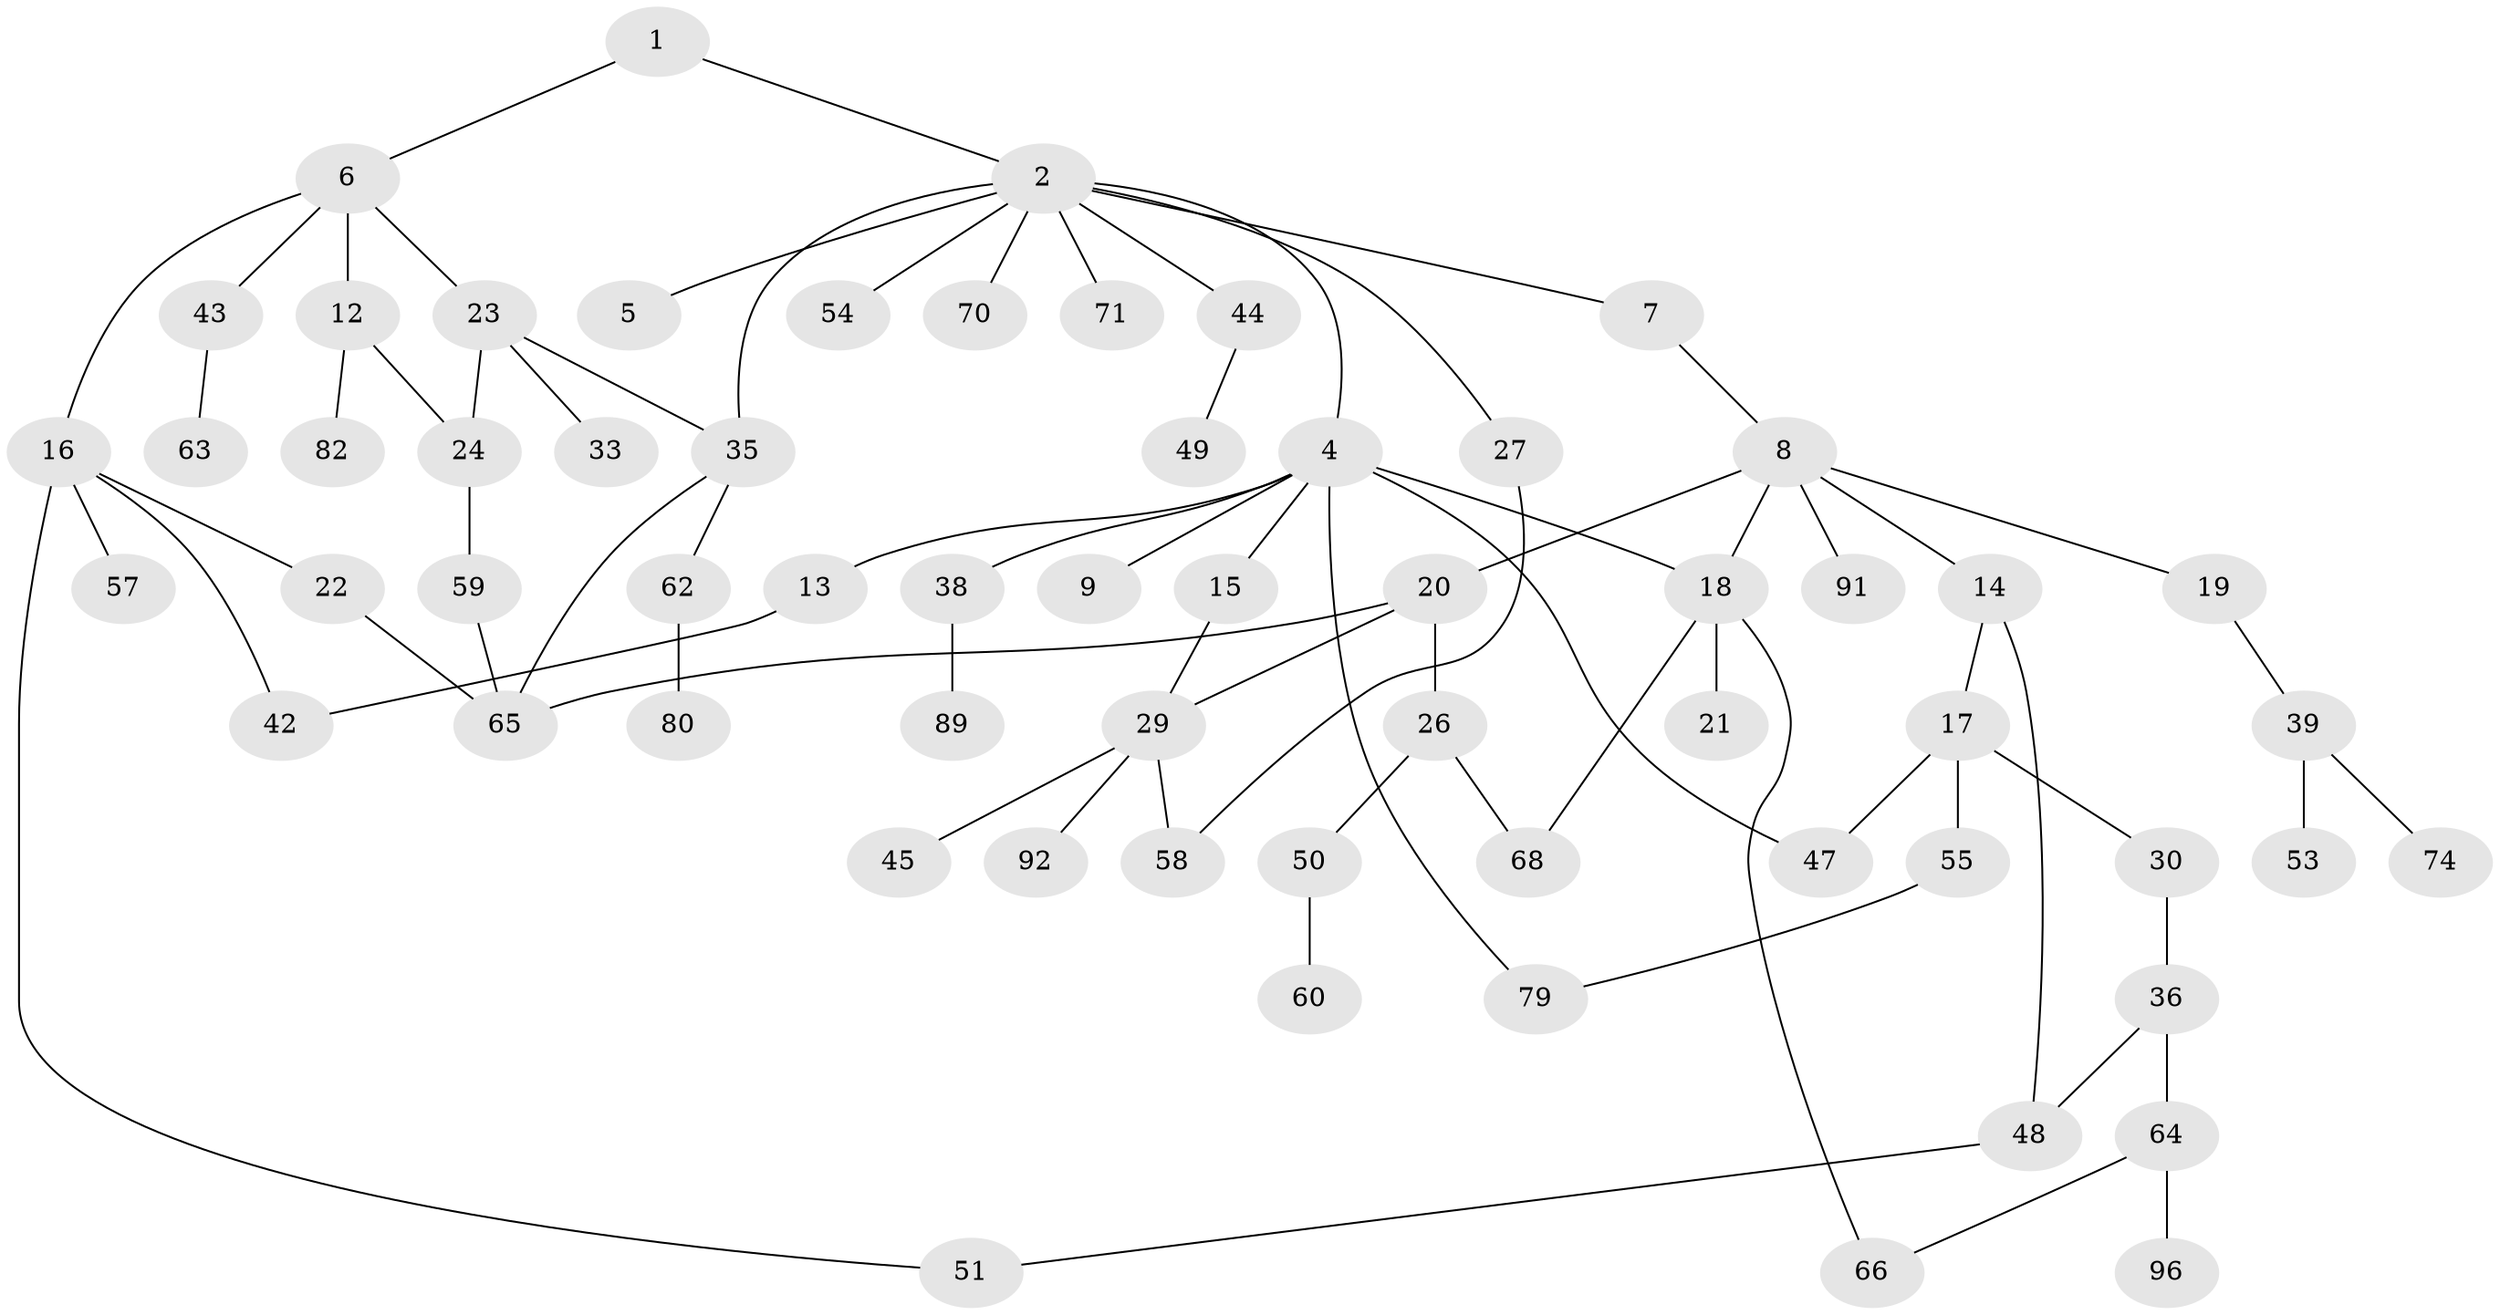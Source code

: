 // Generated by graph-tools (version 1.1) at 2025/51/02/27/25 19:51:36]
// undirected, 62 vertices, 76 edges
graph export_dot {
graph [start="1"]
  node [color=gray90,style=filled];
  1;
  2 [super="+3"];
  4 [super="+32"];
  5;
  6 [super="+10"];
  7;
  8 [super="+11"];
  9;
  12;
  13;
  14;
  15;
  16 [super="+46"];
  17 [super="+56"];
  18 [super="+34"];
  19 [super="+94"];
  20 [super="+25"];
  21;
  22 [super="+28"];
  23 [super="+40"];
  24 [super="+37"];
  26 [super="+85"];
  27;
  29 [super="+31"];
  30;
  33;
  35 [super="+90"];
  36;
  38 [super="+88"];
  39 [super="+41"];
  42 [super="+93"];
  43;
  44;
  45;
  47 [super="+95"];
  48 [super="+52"];
  49 [super="+73"];
  50 [super="+67"];
  51 [super="+76"];
  53;
  54 [super="+78"];
  55;
  57 [super="+61"];
  58 [super="+75"];
  59 [super="+77"];
  60;
  62 [super="+72"];
  63 [super="+86"];
  64 [super="+87"];
  65;
  66;
  68 [super="+69"];
  70;
  71;
  74 [super="+83"];
  79 [super="+84"];
  80 [super="+81"];
  82;
  89;
  91;
  92;
  96;
  1 -- 2;
  1 -- 6;
  2 -- 5;
  2 -- 44;
  2 -- 35;
  2 -- 4;
  2 -- 70;
  2 -- 7;
  2 -- 71;
  2 -- 54;
  2 -- 27;
  4 -- 9;
  4 -- 13;
  4 -- 15;
  4 -- 38;
  4 -- 18;
  4 -- 47;
  4 -- 79;
  6 -- 16;
  6 -- 43;
  6 -- 12;
  6 -- 23;
  7 -- 8;
  8 -- 18;
  8 -- 19;
  8 -- 20;
  8 -- 91;
  8 -- 14;
  12 -- 24;
  12 -- 82;
  13 -- 42;
  14 -- 17;
  14 -- 48;
  15 -- 29;
  16 -- 22;
  16 -- 57;
  16 -- 51;
  16 -- 42;
  17 -- 30;
  17 -- 55;
  17 -- 47;
  18 -- 21;
  18 -- 68;
  18 -- 66;
  19 -- 39;
  20 -- 26;
  20 -- 65;
  20 -- 29;
  22 -- 65;
  23 -- 33;
  23 -- 35;
  23 -- 24;
  24 -- 59;
  26 -- 50;
  26 -- 68;
  27 -- 58;
  29 -- 92;
  29 -- 45;
  29 -- 58;
  30 -- 36;
  35 -- 62;
  35 -- 65;
  36 -- 64;
  36 -- 48;
  38 -- 89;
  39 -- 53;
  39 -- 74;
  43 -- 63;
  44 -- 49;
  48 -- 51;
  50 -- 60;
  55 -- 79;
  59 -- 65;
  62 -- 80;
  64 -- 66;
  64 -- 96;
}
